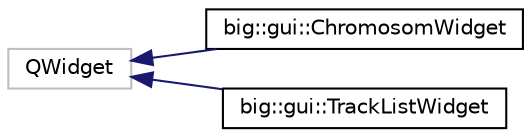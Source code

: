 digraph "Graphical Class Hierarchy"
{
  edge [fontname="Helvetica",fontsize="10",labelfontname="Helvetica",labelfontsize="10"];
  node [fontname="Helvetica",fontsize="10",shape=record];
  rankdir="LR";
  Node1 [label="QWidget",height=0.2,width=0.4,color="grey75", fillcolor="white", style="filled"];
  Node1 -> Node2 [dir="back",color="midnightblue",fontsize="10",style="solid",fontname="Helvetica"];
  Node2 [label="big::gui::ChromosomWidget",height=0.2,width=0.4,color="black", fillcolor="white", style="filled",URL="$classbig_1_1gui_1_1_chromosom_widget.html"];
  Node1 -> Node3 [dir="back",color="midnightblue",fontsize="10",style="solid",fontname="Helvetica"];
  Node3 [label="big::gui::TrackListWidget",height=0.2,width=0.4,color="black", fillcolor="white", style="filled",URL="$classbig_1_1gui_1_1_track_list_widget.html"];
}
